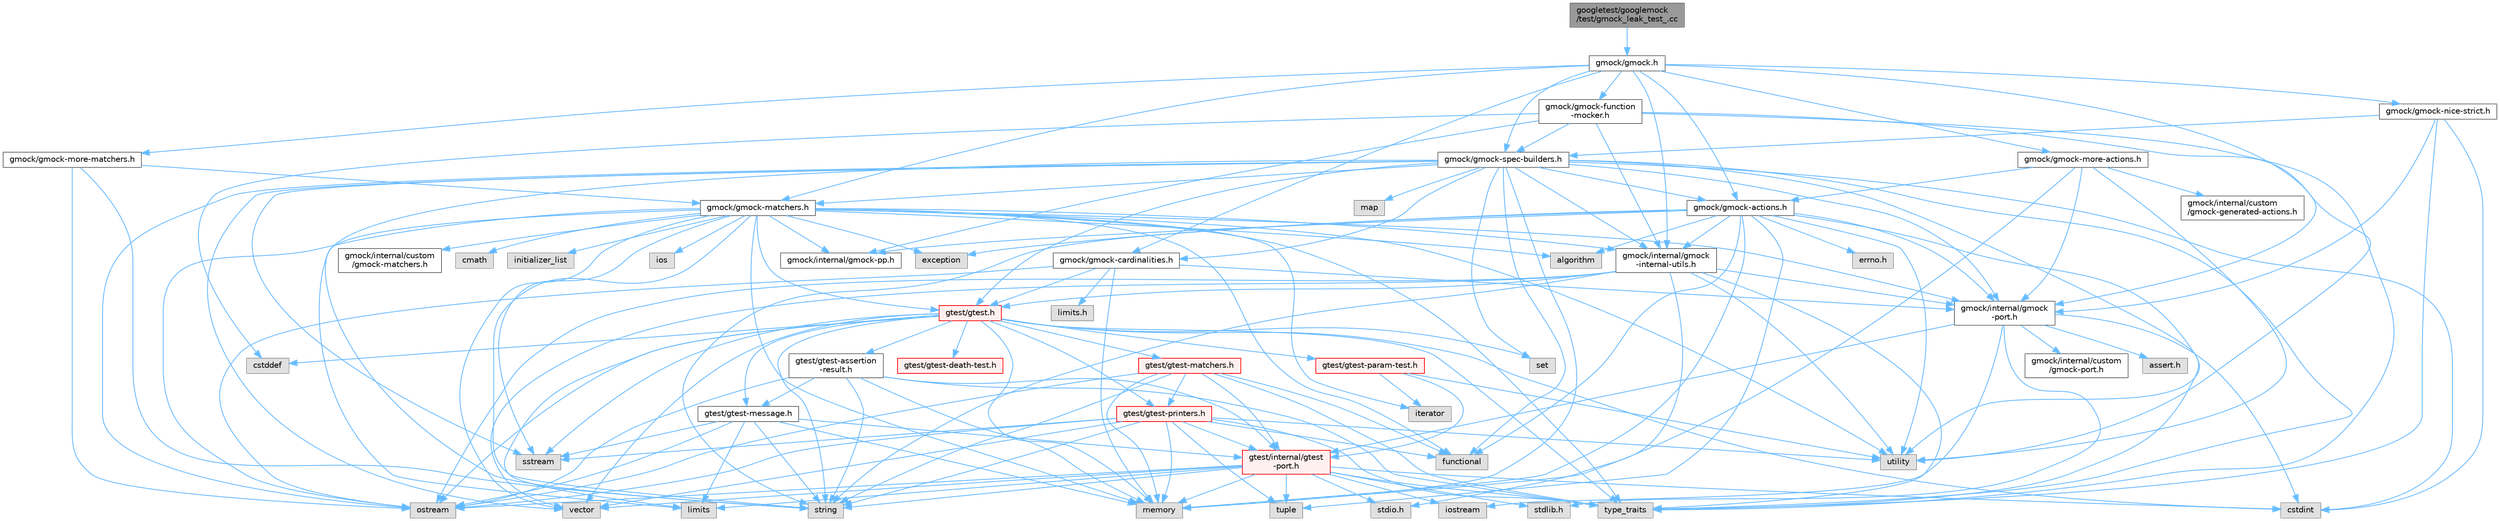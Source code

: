 digraph "googletest/googlemock/test/gmock_leak_test_.cc"
{
 // LATEX_PDF_SIZE
  bgcolor="transparent";
  edge [fontname=Helvetica,fontsize=10,labelfontname=Helvetica,labelfontsize=10];
  node [fontname=Helvetica,fontsize=10,shape=box,height=0.2,width=0.4];
  Node1 [id="Node000001",label="googletest/googlemock\l/test/gmock_leak_test_.cc",height=0.2,width=0.4,color="gray40", fillcolor="grey60", style="filled", fontcolor="black",tooltip=" "];
  Node1 -> Node2 [id="edge157_Node000001_Node000002",color="steelblue1",style="solid",tooltip=" "];
  Node2 [id="Node000002",label="gmock/gmock.h",height=0.2,width=0.4,color="grey40", fillcolor="white", style="filled",URL="$gmock_8h.html",tooltip=" "];
  Node2 -> Node3 [id="edge158_Node000002_Node000003",color="steelblue1",style="solid",tooltip=" "];
  Node3 [id="Node000003",label="gmock/gmock-actions.h",height=0.2,width=0.4,color="grey40", fillcolor="white", style="filled",URL="$gmock-actions_8h.html",tooltip=" "];
  Node3 -> Node4 [id="edge159_Node000003_Node000004",color="steelblue1",style="solid",tooltip=" "];
  Node4 [id="Node000004",label="errno.h",height=0.2,width=0.4,color="grey60", fillcolor="#E0E0E0", style="filled",tooltip=" "];
  Node3 -> Node5 [id="edge160_Node000003_Node000005",color="steelblue1",style="solid",tooltip=" "];
  Node5 [id="Node000005",label="algorithm",height=0.2,width=0.4,color="grey60", fillcolor="#E0E0E0", style="filled",tooltip=" "];
  Node3 -> Node6 [id="edge161_Node000003_Node000006",color="steelblue1",style="solid",tooltip=" "];
  Node6 [id="Node000006",label="exception",height=0.2,width=0.4,color="grey60", fillcolor="#E0E0E0", style="filled",tooltip=" "];
  Node3 -> Node7 [id="edge162_Node000003_Node000007",color="steelblue1",style="solid",tooltip=" "];
  Node7 [id="Node000007",label="functional",height=0.2,width=0.4,color="grey60", fillcolor="#E0E0E0", style="filled",tooltip=" "];
  Node3 -> Node8 [id="edge163_Node000003_Node000008",color="steelblue1",style="solid",tooltip=" "];
  Node8 [id="Node000008",label="memory",height=0.2,width=0.4,color="grey60", fillcolor="#E0E0E0", style="filled",tooltip=" "];
  Node3 -> Node9 [id="edge164_Node000003_Node000009",color="steelblue1",style="solid",tooltip=" "];
  Node9 [id="Node000009",label="string",height=0.2,width=0.4,color="grey60", fillcolor="#E0E0E0", style="filled",tooltip=" "];
  Node3 -> Node10 [id="edge165_Node000003_Node000010",color="steelblue1",style="solid",tooltip=" "];
  Node10 [id="Node000010",label="tuple",height=0.2,width=0.4,color="grey60", fillcolor="#E0E0E0", style="filled",tooltip=" "];
  Node3 -> Node11 [id="edge166_Node000003_Node000011",color="steelblue1",style="solid",tooltip=" "];
  Node11 [id="Node000011",label="type_traits",height=0.2,width=0.4,color="grey60", fillcolor="#E0E0E0", style="filled",tooltip=" "];
  Node3 -> Node12 [id="edge167_Node000003_Node000012",color="steelblue1",style="solid",tooltip=" "];
  Node12 [id="Node000012",label="utility",height=0.2,width=0.4,color="grey60", fillcolor="#E0E0E0", style="filled",tooltip=" "];
  Node3 -> Node13 [id="edge168_Node000003_Node000013",color="steelblue1",style="solid",tooltip=" "];
  Node13 [id="Node000013",label="gmock/internal/gmock\l-internal-utils.h",height=0.2,width=0.4,color="grey40", fillcolor="white", style="filled",URL="$gmock-internal-utils_8h.html",tooltip=" "];
  Node13 -> Node14 [id="edge169_Node000013_Node000014",color="steelblue1",style="solid",tooltip=" "];
  Node14 [id="Node000014",label="stdio.h",height=0.2,width=0.4,color="grey60", fillcolor="#E0E0E0", style="filled",tooltip=" "];
  Node13 -> Node15 [id="edge170_Node000013_Node000015",color="steelblue1",style="solid",tooltip=" "];
  Node15 [id="Node000015",label="ostream",height=0.2,width=0.4,color="grey60", fillcolor="#E0E0E0", style="filled",tooltip=" "];
  Node13 -> Node9 [id="edge171_Node000013_Node000009",color="steelblue1",style="solid",tooltip=" "];
  Node13 -> Node11 [id="edge172_Node000013_Node000011",color="steelblue1",style="solid",tooltip=" "];
  Node13 -> Node12 [id="edge173_Node000013_Node000012",color="steelblue1",style="solid",tooltip=" "];
  Node13 -> Node16 [id="edge174_Node000013_Node000016",color="steelblue1",style="solid",tooltip=" "];
  Node16 [id="Node000016",label="vector",height=0.2,width=0.4,color="grey60", fillcolor="#E0E0E0", style="filled",tooltip=" "];
  Node13 -> Node17 [id="edge175_Node000013_Node000017",color="steelblue1",style="solid",tooltip=" "];
  Node17 [id="Node000017",label="gmock/internal/gmock\l-port.h",height=0.2,width=0.4,color="grey40", fillcolor="white", style="filled",URL="$gmock-port_8h.html",tooltip=" "];
  Node17 -> Node18 [id="edge176_Node000017_Node000018",color="steelblue1",style="solid",tooltip=" "];
  Node18 [id="Node000018",label="assert.h",height=0.2,width=0.4,color="grey60", fillcolor="#E0E0E0", style="filled",tooltip=" "];
  Node17 -> Node19 [id="edge177_Node000017_Node000019",color="steelblue1",style="solid",tooltip=" "];
  Node19 [id="Node000019",label="stdlib.h",height=0.2,width=0.4,color="grey60", fillcolor="#E0E0E0", style="filled",tooltip=" "];
  Node17 -> Node20 [id="edge178_Node000017_Node000020",color="steelblue1",style="solid",tooltip=" "];
  Node20 [id="Node000020",label="cstdint",height=0.2,width=0.4,color="grey60", fillcolor="#E0E0E0", style="filled",tooltip=" "];
  Node17 -> Node21 [id="edge179_Node000017_Node000021",color="steelblue1",style="solid",tooltip=" "];
  Node21 [id="Node000021",label="iostream",height=0.2,width=0.4,color="grey60", fillcolor="#E0E0E0", style="filled",tooltip=" "];
  Node17 -> Node22 [id="edge180_Node000017_Node000022",color="steelblue1",style="solid",tooltip=" "];
  Node22 [id="Node000022",label="gmock/internal/custom\l/gmock-port.h",height=0.2,width=0.4,color="grey40", fillcolor="white", style="filled",URL="$custom_2gmock-port_8h.html",tooltip=" "];
  Node17 -> Node23 [id="edge181_Node000017_Node000023",color="steelblue1",style="solid",tooltip=" "];
  Node23 [id="Node000023",label="gtest/internal/gtest\l-port.h",height=0.2,width=0.4,color="red", fillcolor="#FFF0F0", style="filled",URL="$gtest-port_8h.html",tooltip=" "];
  Node23 -> Node14 [id="edge182_Node000023_Node000014",color="steelblue1",style="solid",tooltip=" "];
  Node23 -> Node19 [id="edge183_Node000023_Node000019",color="steelblue1",style="solid",tooltip=" "];
  Node23 -> Node20 [id="edge184_Node000023_Node000020",color="steelblue1",style="solid",tooltip=" "];
  Node23 -> Node21 [id="edge185_Node000023_Node000021",color="steelblue1",style="solid",tooltip=" "];
  Node23 -> Node33 [id="edge186_Node000023_Node000033",color="steelblue1",style="solid",tooltip=" "];
  Node33 [id="Node000033",label="limits",height=0.2,width=0.4,color="grey60", fillcolor="#E0E0E0", style="filled",tooltip=" "];
  Node23 -> Node8 [id="edge187_Node000023_Node000008",color="steelblue1",style="solid",tooltip=" "];
  Node23 -> Node15 [id="edge188_Node000023_Node000015",color="steelblue1",style="solid",tooltip=" "];
  Node23 -> Node9 [id="edge189_Node000023_Node000009",color="steelblue1",style="solid",tooltip=" "];
  Node23 -> Node10 [id="edge190_Node000023_Node000010",color="steelblue1",style="solid",tooltip=" "];
  Node23 -> Node11 [id="edge191_Node000023_Node000011",color="steelblue1",style="solid",tooltip=" "];
  Node23 -> Node16 [id="edge192_Node000023_Node000016",color="steelblue1",style="solid",tooltip=" "];
  Node13 -> Node48 [id="edge193_Node000013_Node000048",color="steelblue1",style="solid",tooltip=" "];
  Node48 [id="Node000048",label="gtest/gtest.h",height=0.2,width=0.4,color="red", fillcolor="#FFF0F0", style="filled",URL="$gtest_8h.html",tooltip=" "];
  Node48 -> Node29 [id="edge194_Node000048_Node000029",color="steelblue1",style="solid",tooltip=" "];
  Node29 [id="Node000029",label="cstddef",height=0.2,width=0.4,color="grey60", fillcolor="#E0E0E0", style="filled",tooltip=" "];
  Node48 -> Node20 [id="edge195_Node000048_Node000020",color="steelblue1",style="solid",tooltip=" "];
  Node48 -> Node33 [id="edge196_Node000048_Node000033",color="steelblue1",style="solid",tooltip=" "];
  Node48 -> Node8 [id="edge197_Node000048_Node000008",color="steelblue1",style="solid",tooltip=" "];
  Node48 -> Node15 [id="edge198_Node000048_Node000015",color="steelblue1",style="solid",tooltip=" "];
  Node48 -> Node32 [id="edge199_Node000048_Node000032",color="steelblue1",style="solid",tooltip=" "];
  Node32 [id="Node000032",label="set",height=0.2,width=0.4,color="grey60", fillcolor="#E0E0E0", style="filled",tooltip=" "];
  Node48 -> Node49 [id="edge200_Node000048_Node000049",color="steelblue1",style="solid",tooltip=" "];
  Node49 [id="Node000049",label="sstream",height=0.2,width=0.4,color="grey60", fillcolor="#E0E0E0", style="filled",tooltip=" "];
  Node48 -> Node9 [id="edge201_Node000048_Node000009",color="steelblue1",style="solid",tooltip=" "];
  Node48 -> Node11 [id="edge202_Node000048_Node000011",color="steelblue1",style="solid",tooltip=" "];
  Node48 -> Node16 [id="edge203_Node000048_Node000016",color="steelblue1",style="solid",tooltip=" "];
  Node48 -> Node50 [id="edge204_Node000048_Node000050",color="steelblue1",style="solid",tooltip=" "];
  Node50 [id="Node000050",label="gtest/gtest-assertion\l-result.h",height=0.2,width=0.4,color="grey40", fillcolor="white", style="filled",URL="$gtest-assertion-result_8h.html",tooltip=" "];
  Node50 -> Node8 [id="edge205_Node000050_Node000008",color="steelblue1",style="solid",tooltip=" "];
  Node50 -> Node15 [id="edge206_Node000050_Node000015",color="steelblue1",style="solid",tooltip=" "];
  Node50 -> Node9 [id="edge207_Node000050_Node000009",color="steelblue1",style="solid",tooltip=" "];
  Node50 -> Node11 [id="edge208_Node000050_Node000011",color="steelblue1",style="solid",tooltip=" "];
  Node50 -> Node51 [id="edge209_Node000050_Node000051",color="steelblue1",style="solid",tooltip=" "];
  Node51 [id="Node000051",label="gtest/gtest-message.h",height=0.2,width=0.4,color="grey40", fillcolor="white", style="filled",URL="$gtest-message_8h.html",tooltip=" "];
  Node51 -> Node33 [id="edge210_Node000051_Node000033",color="steelblue1",style="solid",tooltip=" "];
  Node51 -> Node8 [id="edge211_Node000051_Node000008",color="steelblue1",style="solid",tooltip=" "];
  Node51 -> Node15 [id="edge212_Node000051_Node000015",color="steelblue1",style="solid",tooltip=" "];
  Node51 -> Node49 [id="edge213_Node000051_Node000049",color="steelblue1",style="solid",tooltip=" "];
  Node51 -> Node9 [id="edge214_Node000051_Node000009",color="steelblue1",style="solid",tooltip=" "];
  Node51 -> Node23 [id="edge215_Node000051_Node000023",color="steelblue1",style="solid",tooltip=" "];
  Node50 -> Node23 [id="edge216_Node000050_Node000023",color="steelblue1",style="solid",tooltip=" "];
  Node48 -> Node52 [id="edge217_Node000048_Node000052",color="steelblue1",style="solid",tooltip=" "];
  Node52 [id="Node000052",label="gtest/gtest-death-test.h",height=0.2,width=0.4,color="red", fillcolor="#FFF0F0", style="filled",URL="$gtest-death-test_8h.html",tooltip=" "];
  Node48 -> Node54 [id="edge218_Node000048_Node000054",color="steelblue1",style="solid",tooltip=" "];
  Node54 [id="Node000054",label="gtest/gtest-matchers.h",height=0.2,width=0.4,color="red", fillcolor="#FFF0F0", style="filled",URL="$gtest-matchers_8h.html",tooltip=" "];
  Node54 -> Node7 [id="edge219_Node000054_Node000007",color="steelblue1",style="solid",tooltip=" "];
  Node54 -> Node8 [id="edge220_Node000054_Node000008",color="steelblue1",style="solid",tooltip=" "];
  Node54 -> Node15 [id="edge221_Node000054_Node000015",color="steelblue1",style="solid",tooltip=" "];
  Node54 -> Node9 [id="edge222_Node000054_Node000009",color="steelblue1",style="solid",tooltip=" "];
  Node54 -> Node11 [id="edge223_Node000054_Node000011",color="steelblue1",style="solid",tooltip=" "];
  Node54 -> Node56 [id="edge224_Node000054_Node000056",color="steelblue1",style="solid",tooltip=" "];
  Node56 [id="Node000056",label="gtest/gtest-printers.h",height=0.2,width=0.4,color="red", fillcolor="#FFF0F0", style="filled",URL="$gtest-printers_8h.html",tooltip=" "];
  Node56 -> Node7 [id="edge225_Node000056_Node000007",color="steelblue1",style="solid",tooltip=" "];
  Node56 -> Node8 [id="edge226_Node000056_Node000008",color="steelblue1",style="solid",tooltip=" "];
  Node56 -> Node15 [id="edge227_Node000056_Node000015",color="steelblue1",style="solid",tooltip=" "];
  Node56 -> Node49 [id="edge228_Node000056_Node000049",color="steelblue1",style="solid",tooltip=" "];
  Node56 -> Node9 [id="edge229_Node000056_Node000009",color="steelblue1",style="solid",tooltip=" "];
  Node56 -> Node10 [id="edge230_Node000056_Node000010",color="steelblue1",style="solid",tooltip=" "];
  Node56 -> Node11 [id="edge231_Node000056_Node000011",color="steelblue1",style="solid",tooltip=" "];
  Node56 -> Node12 [id="edge232_Node000056_Node000012",color="steelblue1",style="solid",tooltip=" "];
  Node56 -> Node16 [id="edge233_Node000056_Node000016",color="steelblue1",style="solid",tooltip=" "];
  Node56 -> Node23 [id="edge234_Node000056_Node000023",color="steelblue1",style="solid",tooltip=" "];
  Node54 -> Node23 [id="edge235_Node000054_Node000023",color="steelblue1",style="solid",tooltip=" "];
  Node48 -> Node51 [id="edge236_Node000048_Node000051",color="steelblue1",style="solid",tooltip=" "];
  Node48 -> Node64 [id="edge237_Node000048_Node000064",color="steelblue1",style="solid",tooltip=" "];
  Node64 [id="Node000064",label="gtest/gtest-param-test.h",height=0.2,width=0.4,color="red", fillcolor="#FFF0F0", style="filled",URL="$gtest-param-test_8h.html",tooltip=" "];
  Node64 -> Node34 [id="edge238_Node000064_Node000034",color="steelblue1",style="solid",tooltip=" "];
  Node34 [id="Node000034",label="iterator",height=0.2,width=0.4,color="grey60", fillcolor="#E0E0E0", style="filled",tooltip=" "];
  Node64 -> Node12 [id="edge239_Node000064_Node000012",color="steelblue1",style="solid",tooltip=" "];
  Node64 -> Node23 [id="edge240_Node000064_Node000023",color="steelblue1",style="solid",tooltip=" "];
  Node48 -> Node56 [id="edge241_Node000048_Node000056",color="steelblue1",style="solid",tooltip=" "];
  Node3 -> Node17 [id="edge242_Node000003_Node000017",color="steelblue1",style="solid",tooltip=" "];
  Node3 -> Node73 [id="edge243_Node000003_Node000073",color="steelblue1",style="solid",tooltip=" "];
  Node73 [id="Node000073",label="gmock/internal/gmock-pp.h",height=0.2,width=0.4,color="grey40", fillcolor="white", style="filled",URL="$gmock-pp_8h.html",tooltip=" "];
  Node2 -> Node74 [id="edge244_Node000002_Node000074",color="steelblue1",style="solid",tooltip=" "];
  Node74 [id="Node000074",label="gmock/gmock-cardinalities.h",height=0.2,width=0.4,color="grey40", fillcolor="white", style="filled",URL="$gmock-cardinalities_8h.html",tooltip=" "];
  Node74 -> Node75 [id="edge245_Node000074_Node000075",color="steelblue1",style="solid",tooltip=" "];
  Node75 [id="Node000075",label="limits.h",height=0.2,width=0.4,color="grey60", fillcolor="#E0E0E0", style="filled",tooltip=" "];
  Node74 -> Node8 [id="edge246_Node000074_Node000008",color="steelblue1",style="solid",tooltip=" "];
  Node74 -> Node15 [id="edge247_Node000074_Node000015",color="steelblue1",style="solid",tooltip=" "];
  Node74 -> Node17 [id="edge248_Node000074_Node000017",color="steelblue1",style="solid",tooltip=" "];
  Node74 -> Node48 [id="edge249_Node000074_Node000048",color="steelblue1",style="solid",tooltip=" "];
  Node2 -> Node76 [id="edge250_Node000002_Node000076",color="steelblue1",style="solid",tooltip=" "];
  Node76 [id="Node000076",label="gmock/gmock-function\l-mocker.h",height=0.2,width=0.4,color="grey40", fillcolor="white", style="filled",URL="$gmock-function-mocker_8h.html",tooltip=" "];
  Node76 -> Node29 [id="edge251_Node000076_Node000029",color="steelblue1",style="solid",tooltip=" "];
  Node76 -> Node11 [id="edge252_Node000076_Node000011",color="steelblue1",style="solid",tooltip=" "];
  Node76 -> Node12 [id="edge253_Node000076_Node000012",color="steelblue1",style="solid",tooltip=" "];
  Node76 -> Node77 [id="edge254_Node000076_Node000077",color="steelblue1",style="solid",tooltip=" "];
  Node77 [id="Node000077",label="gmock/gmock-spec-builders.h",height=0.2,width=0.4,color="grey40", fillcolor="white", style="filled",URL="$gmock-spec-builders_8h.html",tooltip=" "];
  Node77 -> Node20 [id="edge255_Node000077_Node000020",color="steelblue1",style="solid",tooltip=" "];
  Node77 -> Node7 [id="edge256_Node000077_Node000007",color="steelblue1",style="solid",tooltip=" "];
  Node77 -> Node59 [id="edge257_Node000077_Node000059",color="steelblue1",style="solid",tooltip=" "];
  Node59 [id="Node000059",label="map",height=0.2,width=0.4,color="grey60", fillcolor="#E0E0E0", style="filled",tooltip=" "];
  Node77 -> Node8 [id="edge258_Node000077_Node000008",color="steelblue1",style="solid",tooltip=" "];
  Node77 -> Node15 [id="edge259_Node000077_Node000015",color="steelblue1",style="solid",tooltip=" "];
  Node77 -> Node32 [id="edge260_Node000077_Node000032",color="steelblue1",style="solid",tooltip=" "];
  Node77 -> Node49 [id="edge261_Node000077_Node000049",color="steelblue1",style="solid",tooltip=" "];
  Node77 -> Node9 [id="edge262_Node000077_Node000009",color="steelblue1",style="solid",tooltip=" "];
  Node77 -> Node11 [id="edge263_Node000077_Node000011",color="steelblue1",style="solid",tooltip=" "];
  Node77 -> Node12 [id="edge264_Node000077_Node000012",color="steelblue1",style="solid",tooltip=" "];
  Node77 -> Node16 [id="edge265_Node000077_Node000016",color="steelblue1",style="solid",tooltip=" "];
  Node77 -> Node3 [id="edge266_Node000077_Node000003",color="steelblue1",style="solid",tooltip=" "];
  Node77 -> Node74 [id="edge267_Node000077_Node000074",color="steelblue1",style="solid",tooltip=" "];
  Node77 -> Node78 [id="edge268_Node000077_Node000078",color="steelblue1",style="solid",tooltip=" "];
  Node78 [id="Node000078",label="gmock/gmock-matchers.h",height=0.2,width=0.4,color="grey40", fillcolor="white", style="filled",URL="$gmock-matchers_8h.html",tooltip=" "];
  Node78 -> Node5 [id="edge269_Node000078_Node000005",color="steelblue1",style="solid",tooltip=" "];
  Node78 -> Node79 [id="edge270_Node000078_Node000079",color="steelblue1",style="solid",tooltip=" "];
  Node79 [id="Node000079",label="cmath",height=0.2,width=0.4,color="grey60", fillcolor="#E0E0E0", style="filled",tooltip=" "];
  Node78 -> Node6 [id="edge271_Node000078_Node000006",color="steelblue1",style="solid",tooltip=" "];
  Node78 -> Node7 [id="edge272_Node000078_Node000007",color="steelblue1",style="solid",tooltip=" "];
  Node78 -> Node80 [id="edge273_Node000078_Node000080",color="steelblue1",style="solid",tooltip=" "];
  Node80 [id="Node000080",label="initializer_list",height=0.2,width=0.4,color="grey60", fillcolor="#E0E0E0", style="filled",tooltip=" "];
  Node78 -> Node81 [id="edge274_Node000078_Node000081",color="steelblue1",style="solid",tooltip=" "];
  Node81 [id="Node000081",label="ios",height=0.2,width=0.4,color="grey60", fillcolor="#E0E0E0", style="filled",tooltip=" "];
  Node78 -> Node34 [id="edge275_Node000078_Node000034",color="steelblue1",style="solid",tooltip=" "];
  Node78 -> Node33 [id="edge276_Node000078_Node000033",color="steelblue1",style="solid",tooltip=" "];
  Node78 -> Node8 [id="edge277_Node000078_Node000008",color="steelblue1",style="solid",tooltip=" "];
  Node78 -> Node15 [id="edge278_Node000078_Node000015",color="steelblue1",style="solid",tooltip=" "];
  Node78 -> Node49 [id="edge279_Node000078_Node000049",color="steelblue1",style="solid",tooltip=" "];
  Node78 -> Node9 [id="edge280_Node000078_Node000009",color="steelblue1",style="solid",tooltip=" "];
  Node78 -> Node11 [id="edge281_Node000078_Node000011",color="steelblue1",style="solid",tooltip=" "];
  Node78 -> Node12 [id="edge282_Node000078_Node000012",color="steelblue1",style="solid",tooltip=" "];
  Node78 -> Node16 [id="edge283_Node000078_Node000016",color="steelblue1",style="solid",tooltip=" "];
  Node78 -> Node13 [id="edge284_Node000078_Node000013",color="steelblue1",style="solid",tooltip=" "];
  Node78 -> Node17 [id="edge285_Node000078_Node000017",color="steelblue1",style="solid",tooltip=" "];
  Node78 -> Node73 [id="edge286_Node000078_Node000073",color="steelblue1",style="solid",tooltip=" "];
  Node78 -> Node48 [id="edge287_Node000078_Node000048",color="steelblue1",style="solid",tooltip=" "];
  Node78 -> Node82 [id="edge288_Node000078_Node000082",color="steelblue1",style="solid",tooltip=" "];
  Node82 [id="Node000082",label="gmock/internal/custom\l/gmock-matchers.h",height=0.2,width=0.4,color="grey40", fillcolor="white", style="filled",URL="$internal_2custom_2gmock-matchers_8h.html",tooltip=" "];
  Node77 -> Node13 [id="edge289_Node000077_Node000013",color="steelblue1",style="solid",tooltip=" "];
  Node77 -> Node17 [id="edge290_Node000077_Node000017",color="steelblue1",style="solid",tooltip=" "];
  Node77 -> Node48 [id="edge291_Node000077_Node000048",color="steelblue1",style="solid",tooltip=" "];
  Node76 -> Node13 [id="edge292_Node000076_Node000013",color="steelblue1",style="solid",tooltip=" "];
  Node76 -> Node73 [id="edge293_Node000076_Node000073",color="steelblue1",style="solid",tooltip=" "];
  Node2 -> Node78 [id="edge294_Node000002_Node000078",color="steelblue1",style="solid",tooltip=" "];
  Node2 -> Node83 [id="edge295_Node000002_Node000083",color="steelblue1",style="solid",tooltip=" "];
  Node83 [id="Node000083",label="gmock/gmock-more-actions.h",height=0.2,width=0.4,color="grey40", fillcolor="white", style="filled",URL="$gmock-more-actions_8h.html",tooltip=" "];
  Node83 -> Node8 [id="edge296_Node000083_Node000008",color="steelblue1",style="solid",tooltip=" "];
  Node83 -> Node12 [id="edge297_Node000083_Node000012",color="steelblue1",style="solid",tooltip=" "];
  Node83 -> Node3 [id="edge298_Node000083_Node000003",color="steelblue1",style="solid",tooltip=" "];
  Node83 -> Node17 [id="edge299_Node000083_Node000017",color="steelblue1",style="solid",tooltip=" "];
  Node83 -> Node84 [id="edge300_Node000083_Node000084",color="steelblue1",style="solid",tooltip=" "];
  Node84 [id="Node000084",label="gmock/internal/custom\l/gmock-generated-actions.h",height=0.2,width=0.4,color="grey40", fillcolor="white", style="filled",URL="$gmock-generated-actions_8h.html",tooltip=" "];
  Node2 -> Node85 [id="edge301_Node000002_Node000085",color="steelblue1",style="solid",tooltip=" "];
  Node85 [id="Node000085",label="gmock/gmock-more-matchers.h",height=0.2,width=0.4,color="grey40", fillcolor="white", style="filled",URL="$gmock-more-matchers_8h.html",tooltip=" "];
  Node85 -> Node15 [id="edge302_Node000085_Node000015",color="steelblue1",style="solid",tooltip=" "];
  Node85 -> Node9 [id="edge303_Node000085_Node000009",color="steelblue1",style="solid",tooltip=" "];
  Node85 -> Node78 [id="edge304_Node000085_Node000078",color="steelblue1",style="solid",tooltip=" "];
  Node2 -> Node86 [id="edge305_Node000002_Node000086",color="steelblue1",style="solid",tooltip=" "];
  Node86 [id="Node000086",label="gmock/gmock-nice-strict.h",height=0.2,width=0.4,color="grey40", fillcolor="white", style="filled",URL="$gmock-nice-strict_8h.html",tooltip=" "];
  Node86 -> Node20 [id="edge306_Node000086_Node000020",color="steelblue1",style="solid",tooltip=" "];
  Node86 -> Node11 [id="edge307_Node000086_Node000011",color="steelblue1",style="solid",tooltip=" "];
  Node86 -> Node77 [id="edge308_Node000086_Node000077",color="steelblue1",style="solid",tooltip=" "];
  Node86 -> Node17 [id="edge309_Node000086_Node000017",color="steelblue1",style="solid",tooltip=" "];
  Node2 -> Node77 [id="edge310_Node000002_Node000077",color="steelblue1",style="solid",tooltip=" "];
  Node2 -> Node13 [id="edge311_Node000002_Node000013",color="steelblue1",style="solid",tooltip=" "];
  Node2 -> Node17 [id="edge312_Node000002_Node000017",color="steelblue1",style="solid",tooltip=" "];
}
